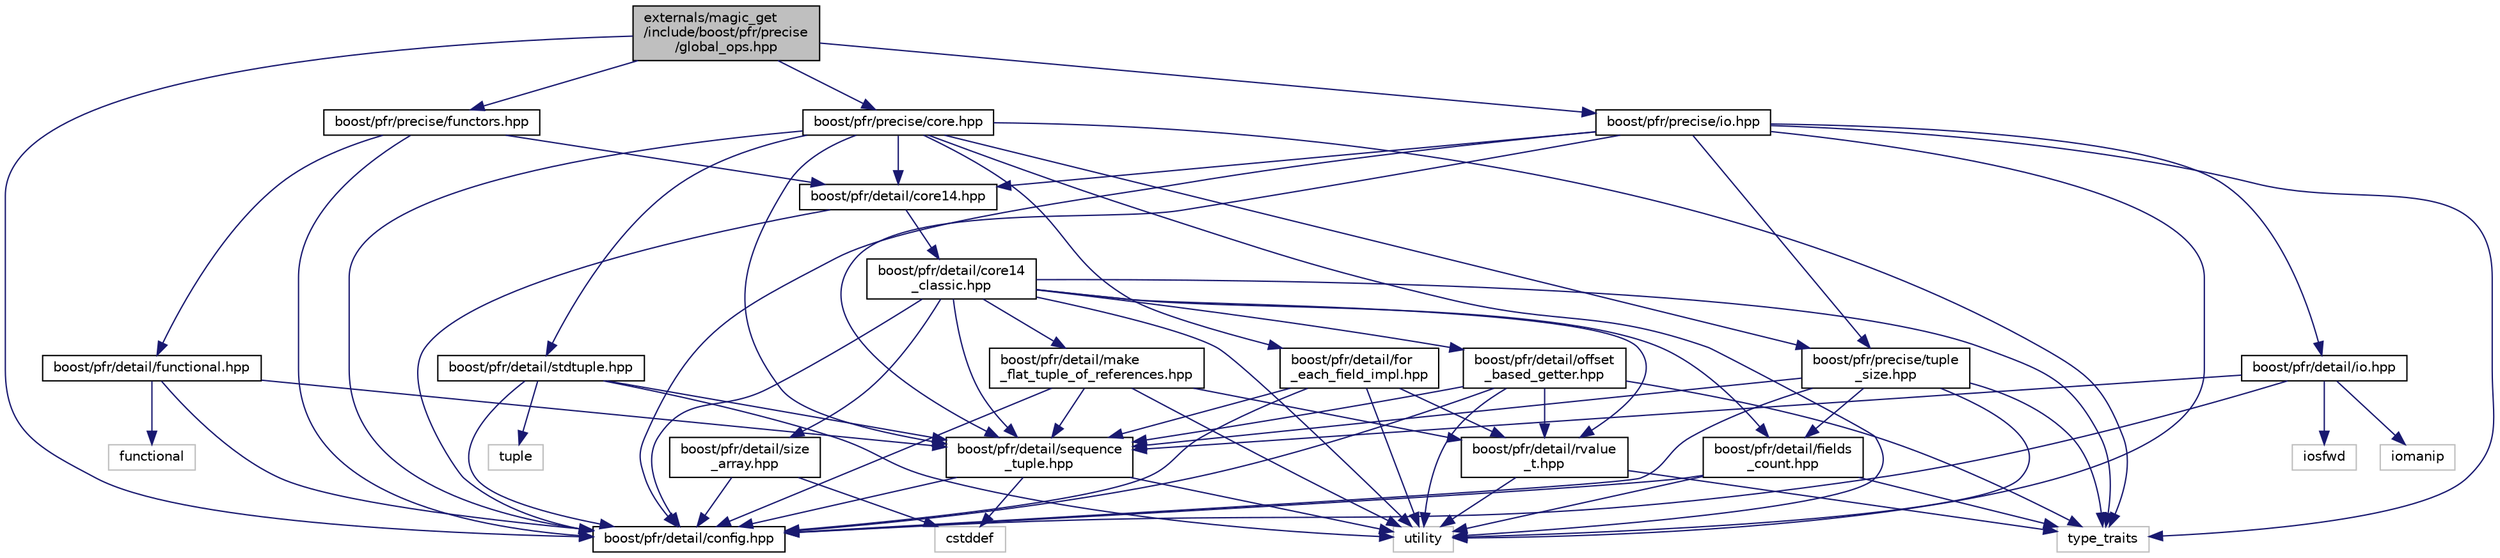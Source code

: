 digraph "externals/magic_get/include/boost/pfr/precise/global_ops.hpp"
{
  edge [fontname="Helvetica",fontsize="10",labelfontname="Helvetica",labelfontsize="10"];
  node [fontname="Helvetica",fontsize="10",shape=record];
  Node0 [label="externals/magic_get\l/include/boost/pfr/precise\l/global_ops.hpp",height=0.2,width=0.4,color="black", fillcolor="grey75", style="filled", fontcolor="black"];
  Node0 -> Node1 [color="midnightblue",fontsize="10",style="solid"];
  Node1 [label="boost/pfr/detail/config.hpp",height=0.2,width=0.4,color="black", fillcolor="white", style="filled",URL="$externals_2magic__get_2include_2boost_2pfr_2detail_2config_8hpp_source.html"];
  Node0 -> Node2 [color="midnightblue",fontsize="10",style="solid"];
  Node2 [label="boost/pfr/precise/functors.hpp",height=0.2,width=0.4,color="black", fillcolor="white", style="filled",URL="$precise_2functors_8hpp_source.html"];
  Node2 -> Node1 [color="midnightblue",fontsize="10",style="solid"];
  Node2 -> Node3 [color="midnightblue",fontsize="10",style="solid"];
  Node3 [label="boost/pfr/detail/functional.hpp",height=0.2,width=0.4,color="black", fillcolor="white", style="filled",URL="$externals_2magic__get_2include_2boost_2pfr_2detail_2functional_8hpp_source.html"];
  Node3 -> Node1 [color="midnightblue",fontsize="10",style="solid"];
  Node3 -> Node4 [color="midnightblue",fontsize="10",style="solid"];
  Node4 [label="functional",height=0.2,width=0.4,color="grey75", fillcolor="white", style="filled"];
  Node3 -> Node5 [color="midnightblue",fontsize="10",style="solid"];
  Node5 [label="boost/pfr/detail/sequence\l_tuple.hpp",height=0.2,width=0.4,color="black", fillcolor="white", style="filled",URL="$sequence__tuple_8hpp_source.html"];
  Node5 -> Node1 [color="midnightblue",fontsize="10",style="solid"];
  Node5 -> Node6 [color="midnightblue",fontsize="10",style="solid"];
  Node6 [label="utility",height=0.2,width=0.4,color="grey75", fillcolor="white", style="filled"];
  Node5 -> Node7 [color="midnightblue",fontsize="10",style="solid"];
  Node7 [label="cstddef",height=0.2,width=0.4,color="grey75", fillcolor="white", style="filled"];
  Node2 -> Node8 [color="midnightblue",fontsize="10",style="solid"];
  Node8 [label="boost/pfr/detail/core14.hpp",height=0.2,width=0.4,color="black", fillcolor="white", style="filled",URL="$core14_8hpp_source.html"];
  Node8 -> Node1 [color="midnightblue",fontsize="10",style="solid"];
  Node8 -> Node9 [color="midnightblue",fontsize="10",style="solid"];
  Node9 [label="boost/pfr/detail/core14\l_classic.hpp",height=0.2,width=0.4,color="black", fillcolor="white", style="filled",URL="$core14__classic_8hpp_source.html"];
  Node9 -> Node1 [color="midnightblue",fontsize="10",style="solid"];
  Node9 -> Node10 [color="midnightblue",fontsize="10",style="solid"];
  Node10 [label="type_traits",height=0.2,width=0.4,color="grey75", fillcolor="white", style="filled"];
  Node9 -> Node6 [color="midnightblue",fontsize="10",style="solid"];
  Node9 -> Node5 [color="midnightblue",fontsize="10",style="solid"];
  Node9 -> Node11 [color="midnightblue",fontsize="10",style="solid"];
  Node11 [label="boost/pfr/detail/offset\l_based_getter.hpp",height=0.2,width=0.4,color="black", fillcolor="white", style="filled",URL="$offset__based__getter_8hpp_source.html"];
  Node11 -> Node1 [color="midnightblue",fontsize="10",style="solid"];
  Node11 -> Node10 [color="midnightblue",fontsize="10",style="solid"];
  Node11 -> Node6 [color="midnightblue",fontsize="10",style="solid"];
  Node11 -> Node5 [color="midnightblue",fontsize="10",style="solid"];
  Node11 -> Node12 [color="midnightblue",fontsize="10",style="solid"];
  Node12 [label="boost/pfr/detail/rvalue\l_t.hpp",height=0.2,width=0.4,color="black", fillcolor="white", style="filled",URL="$rvalue__t_8hpp_source.html"];
  Node12 -> Node10 [color="midnightblue",fontsize="10",style="solid"];
  Node12 -> Node6 [color="midnightblue",fontsize="10",style="solid"];
  Node9 -> Node13 [color="midnightblue",fontsize="10",style="solid"];
  Node13 [label="boost/pfr/detail/fields\l_count.hpp",height=0.2,width=0.4,color="black", fillcolor="white", style="filled",URL="$fields__count_8hpp_source.html"];
  Node13 -> Node1 [color="midnightblue",fontsize="10",style="solid"];
  Node13 -> Node10 [color="midnightblue",fontsize="10",style="solid"];
  Node13 -> Node6 [color="midnightblue",fontsize="10",style="solid"];
  Node9 -> Node14 [color="midnightblue",fontsize="10",style="solid"];
  Node14 [label="boost/pfr/detail/make\l_flat_tuple_of_references.hpp",height=0.2,width=0.4,color="black", fillcolor="white", style="filled",URL="$make__flat__tuple__of__references_8hpp_source.html"];
  Node14 -> Node1 [color="midnightblue",fontsize="10",style="solid"];
  Node14 -> Node6 [color="midnightblue",fontsize="10",style="solid"];
  Node14 -> Node5 [color="midnightblue",fontsize="10",style="solid"];
  Node14 -> Node12 [color="midnightblue",fontsize="10",style="solid"];
  Node9 -> Node15 [color="midnightblue",fontsize="10",style="solid"];
  Node15 [label="boost/pfr/detail/size\l_array.hpp",height=0.2,width=0.4,color="black", fillcolor="white", style="filled",URL="$size__array_8hpp_source.html"];
  Node15 -> Node1 [color="midnightblue",fontsize="10",style="solid"];
  Node15 -> Node7 [color="midnightblue",fontsize="10",style="solid"];
  Node9 -> Node12 [color="midnightblue",fontsize="10",style="solid"];
  Node0 -> Node16 [color="midnightblue",fontsize="10",style="solid"];
  Node16 [label="boost/pfr/precise/core.hpp",height=0.2,width=0.4,color="black", fillcolor="white", style="filled",URL="$externals_2magic__get_2include_2boost_2pfr_2precise_2core_8hpp_source.html"];
  Node16 -> Node1 [color="midnightblue",fontsize="10",style="solid"];
  Node16 -> Node10 [color="midnightblue",fontsize="10",style="solid"];
  Node16 -> Node6 [color="midnightblue",fontsize="10",style="solid"];
  Node16 -> Node5 [color="midnightblue",fontsize="10",style="solid"];
  Node16 -> Node17 [color="midnightblue",fontsize="10",style="solid"];
  Node17 [label="boost/pfr/detail/stdtuple.hpp",height=0.2,width=0.4,color="black", fillcolor="white", style="filled",URL="$stdtuple_8hpp_source.html"];
  Node17 -> Node1 [color="midnightblue",fontsize="10",style="solid"];
  Node17 -> Node6 [color="midnightblue",fontsize="10",style="solid"];
  Node17 -> Node18 [color="midnightblue",fontsize="10",style="solid"];
  Node18 [label="tuple",height=0.2,width=0.4,color="grey75", fillcolor="white", style="filled"];
  Node17 -> Node5 [color="midnightblue",fontsize="10",style="solid"];
  Node16 -> Node19 [color="midnightblue",fontsize="10",style="solid"];
  Node19 [label="boost/pfr/detail/for\l_each_field_impl.hpp",height=0.2,width=0.4,color="black", fillcolor="white", style="filled",URL="$for__each__field__impl_8hpp_source.html"];
  Node19 -> Node1 [color="midnightblue",fontsize="10",style="solid"];
  Node19 -> Node6 [color="midnightblue",fontsize="10",style="solid"];
  Node19 -> Node5 [color="midnightblue",fontsize="10",style="solid"];
  Node19 -> Node12 [color="midnightblue",fontsize="10",style="solid"];
  Node16 -> Node20 [color="midnightblue",fontsize="10",style="solid"];
  Node20 [label="boost/pfr/precise/tuple\l_size.hpp",height=0.2,width=0.4,color="black", fillcolor="white", style="filled",URL="$precise_2tuple__size_8hpp_source.html"];
  Node20 -> Node1 [color="midnightblue",fontsize="10",style="solid"];
  Node20 -> Node10 [color="midnightblue",fontsize="10",style="solid"];
  Node20 -> Node6 [color="midnightblue",fontsize="10",style="solid"];
  Node20 -> Node5 [color="midnightblue",fontsize="10",style="solid"];
  Node20 -> Node13 [color="midnightblue",fontsize="10",style="solid"];
  Node16 -> Node8 [color="midnightblue",fontsize="10",style="solid"];
  Node0 -> Node21 [color="midnightblue",fontsize="10",style="solid"];
  Node21 [label="boost/pfr/precise/io.hpp",height=0.2,width=0.4,color="black", fillcolor="white", style="filled",URL="$precise_2io_8hpp_source.html"];
  Node21 -> Node1 [color="midnightblue",fontsize="10",style="solid"];
  Node21 -> Node10 [color="midnightblue",fontsize="10",style="solid"];
  Node21 -> Node6 [color="midnightblue",fontsize="10",style="solid"];
  Node21 -> Node5 [color="midnightblue",fontsize="10",style="solid"];
  Node21 -> Node22 [color="midnightblue",fontsize="10",style="solid"];
  Node22 [label="boost/pfr/detail/io.hpp",height=0.2,width=0.4,color="black", fillcolor="white", style="filled",URL="$detail_2io_8hpp_source.html"];
  Node22 -> Node1 [color="midnightblue",fontsize="10",style="solid"];
  Node22 -> Node5 [color="midnightblue",fontsize="10",style="solid"];
  Node22 -> Node23 [color="midnightblue",fontsize="10",style="solid"];
  Node23 [label="iosfwd",height=0.2,width=0.4,color="grey75", fillcolor="white", style="filled"];
  Node22 -> Node24 [color="midnightblue",fontsize="10",style="solid"];
  Node24 [label="iomanip",height=0.2,width=0.4,color="grey75", fillcolor="white", style="filled"];
  Node21 -> Node20 [color="midnightblue",fontsize="10",style="solid"];
  Node21 -> Node8 [color="midnightblue",fontsize="10",style="solid"];
}
